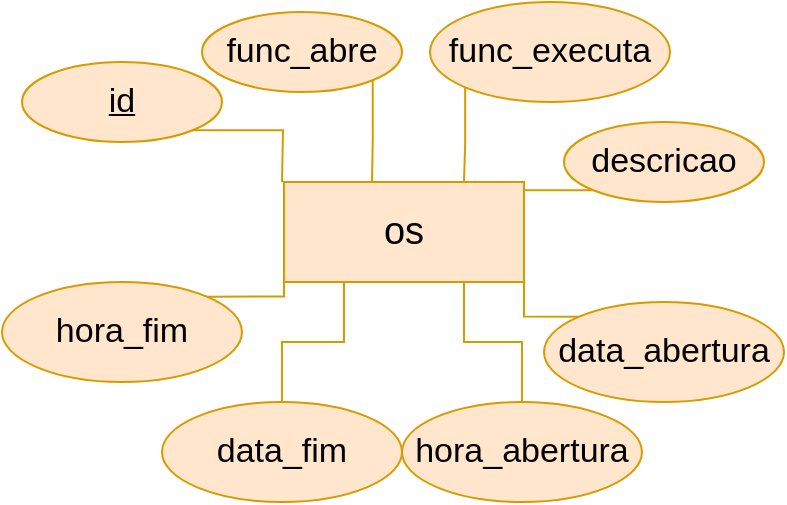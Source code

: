 <mxfile version="20.8.16" type="device"><diagram name="Página-1" id="qDE9p9LKcAa7yyM7PwBG"><mxGraphModel dx="874" dy="532" grid="1" gridSize="10" guides="1" tooltips="1" connect="1" arrows="1" fold="1" page="1" pageScale="1" pageWidth="827" pageHeight="1169" math="0" shadow="0"><root><mxCell id="0"/><mxCell id="1" parent="0"/><mxCell id="NrBPK9XylEuTqqR99Vrc-1" value="os" style="whiteSpace=wrap;html=1;align=center;fontSize=19;fillColor=#ffe6cc;strokeColor=#d79b00;" vertex="1" parent="1"><mxGeometry x="341" y="420" width="120" height="50" as="geometry"/></mxCell><mxCell id="NrBPK9XylEuTqqR99Vrc-14" style="edgeStyle=orthogonalEdgeStyle;rounded=0;orthogonalLoop=1;jettySize=auto;html=1;exitX=1;exitY=1;exitDx=0;exitDy=0;fontSize=17;endArrow=none;endFill=0;fillColor=#ffe6cc;strokeColor=#d79b00;" edge="1" parent="1" source="NrBPK9XylEuTqqR99Vrc-2"><mxGeometry relative="1" as="geometry"><mxPoint x="340" y="420" as="targetPoint"/></mxGeometry></mxCell><mxCell id="NrBPK9XylEuTqqR99Vrc-2" value="id" style="ellipse;whiteSpace=wrap;html=1;align=center;fontSize=17;fontStyle=4;fillColor=#ffe6cc;strokeColor=#d79b00;" vertex="1" parent="1"><mxGeometry x="210" y="360" width="100" height="40" as="geometry"/></mxCell><mxCell id="NrBPK9XylEuTqqR99Vrc-13" style="edgeStyle=orthogonalEdgeStyle;rounded=0;orthogonalLoop=1;jettySize=auto;html=1;exitX=1;exitY=1;exitDx=0;exitDy=0;fontSize=17;endArrow=none;endFill=0;fillColor=#ffe6cc;strokeColor=#d79b00;" edge="1" parent="1" source="NrBPK9XylEuTqqR99Vrc-3"><mxGeometry relative="1" as="geometry"><mxPoint x="385" y="420" as="targetPoint"/></mxGeometry></mxCell><mxCell id="NrBPK9XylEuTqqR99Vrc-3" value="func_abre" style="ellipse;whiteSpace=wrap;html=1;align=center;fontSize=17;direction=east;fillColor=#ffe6cc;strokeColor=#d79b00;" vertex="1" parent="1"><mxGeometry x="300" y="335" width="100" height="40" as="geometry"/></mxCell><mxCell id="NrBPK9XylEuTqqR99Vrc-12" style="edgeStyle=orthogonalEdgeStyle;rounded=0;orthogonalLoop=1;jettySize=auto;html=1;exitX=0;exitY=1;exitDx=0;exitDy=0;entryX=0.75;entryY=0;entryDx=0;entryDy=0;fontSize=17;endArrow=none;endFill=0;fillColor=#ffe6cc;strokeColor=#d79b00;" edge="1" parent="1" source="NrBPK9XylEuTqqR99Vrc-4" target="NrBPK9XylEuTqqR99Vrc-1"><mxGeometry relative="1" as="geometry"/></mxCell><mxCell id="NrBPK9XylEuTqqR99Vrc-4" value="func_executa" style="ellipse;whiteSpace=wrap;html=1;align=center;fontSize=17;direction=east;fillColor=#ffe6cc;strokeColor=#d79b00;" vertex="1" parent="1"><mxGeometry x="414" y="330" width="120" height="50" as="geometry"/></mxCell><mxCell id="NrBPK9XylEuTqqR99Vrc-11" style="edgeStyle=orthogonalEdgeStyle;rounded=0;orthogonalLoop=1;jettySize=auto;html=1;exitX=0;exitY=1;exitDx=0;exitDy=0;entryX=1;entryY=0;entryDx=0;entryDy=0;fontSize=17;endArrow=none;endFill=0;fillColor=#ffe6cc;strokeColor=#d79b00;" edge="1" parent="1" source="NrBPK9XylEuTqqR99Vrc-5" target="NrBPK9XylEuTqqR99Vrc-1"><mxGeometry relative="1" as="geometry"/></mxCell><mxCell id="NrBPK9XylEuTqqR99Vrc-5" value="descricao" style="ellipse;whiteSpace=wrap;html=1;align=center;fontSize=17;direction=east;fillColor=#ffe6cc;strokeColor=#d79b00;" vertex="1" parent="1"><mxGeometry x="481" y="390" width="100" height="40" as="geometry"/></mxCell><mxCell id="NrBPK9XylEuTqqR99Vrc-10" style="edgeStyle=orthogonalEdgeStyle;rounded=0;orthogonalLoop=1;jettySize=auto;html=1;exitX=0;exitY=0;exitDx=0;exitDy=0;entryX=1;entryY=1;entryDx=0;entryDy=0;fontSize=17;endArrow=none;endFill=0;fillColor=#ffe6cc;strokeColor=#d79b00;" edge="1" parent="1" source="NrBPK9XylEuTqqR99Vrc-6" target="NrBPK9XylEuTqqR99Vrc-1"><mxGeometry relative="1" as="geometry"/></mxCell><mxCell id="NrBPK9XylEuTqqR99Vrc-6" value="data_abertura" style="ellipse;whiteSpace=wrap;html=1;align=center;fontSize=17;direction=east;fillColor=#ffe6cc;strokeColor=#d79b00;" vertex="1" parent="1"><mxGeometry x="471" y="480" width="120" height="50" as="geometry"/></mxCell><mxCell id="NrBPK9XylEuTqqR99Vrc-17" style="edgeStyle=orthogonalEdgeStyle;rounded=0;orthogonalLoop=1;jettySize=auto;html=1;exitX=0.5;exitY=0;exitDx=0;exitDy=0;entryX=0.75;entryY=1;entryDx=0;entryDy=0;fontSize=17;endArrow=none;endFill=0;fillColor=#ffe6cc;strokeColor=#d79b00;" edge="1" parent="1" source="NrBPK9XylEuTqqR99Vrc-7" target="NrBPK9XylEuTqqR99Vrc-1"><mxGeometry relative="1" as="geometry"/></mxCell><mxCell id="NrBPK9XylEuTqqR99Vrc-7" value="hora_abertura" style="ellipse;whiteSpace=wrap;html=1;align=center;fontSize=17;direction=east;fillColor=#ffe6cc;strokeColor=#d79b00;" vertex="1" parent="1"><mxGeometry x="400" y="530" width="120" height="50" as="geometry"/></mxCell><mxCell id="NrBPK9XylEuTqqR99Vrc-16" style="edgeStyle=orthogonalEdgeStyle;rounded=0;orthogonalLoop=1;jettySize=auto;html=1;exitX=0.5;exitY=0;exitDx=0;exitDy=0;entryX=0.25;entryY=1;entryDx=0;entryDy=0;fontSize=17;endArrow=none;endFill=0;fillColor=#ffe6cc;strokeColor=#d79b00;" edge="1" parent="1" source="NrBPK9XylEuTqqR99Vrc-8" target="NrBPK9XylEuTqqR99Vrc-1"><mxGeometry relative="1" as="geometry"/></mxCell><mxCell id="NrBPK9XylEuTqqR99Vrc-8" value="data_fim" style="ellipse;whiteSpace=wrap;html=1;align=center;fontSize=17;direction=east;fillColor=#ffe6cc;strokeColor=#d79b00;" vertex="1" parent="1"><mxGeometry x="280" y="530" width="120" height="50" as="geometry"/></mxCell><mxCell id="NrBPK9XylEuTqqR99Vrc-15" style="edgeStyle=orthogonalEdgeStyle;rounded=0;orthogonalLoop=1;jettySize=auto;html=1;exitX=1;exitY=0;exitDx=0;exitDy=0;entryX=0;entryY=1;entryDx=0;entryDy=0;fontSize=17;endArrow=none;endFill=0;fillColor=#ffe6cc;strokeColor=#d79b00;" edge="1" parent="1" source="NrBPK9XylEuTqqR99Vrc-9" target="NrBPK9XylEuTqqR99Vrc-1"><mxGeometry relative="1" as="geometry"/></mxCell><mxCell id="NrBPK9XylEuTqqR99Vrc-9" value="hora_fim" style="ellipse;whiteSpace=wrap;html=1;align=center;fontSize=17;direction=east;fillColor=#ffe6cc;strokeColor=#d79b00;" vertex="1" parent="1"><mxGeometry x="200" y="470" width="120" height="50" as="geometry"/></mxCell></root></mxGraphModel></diagram></mxfile>
